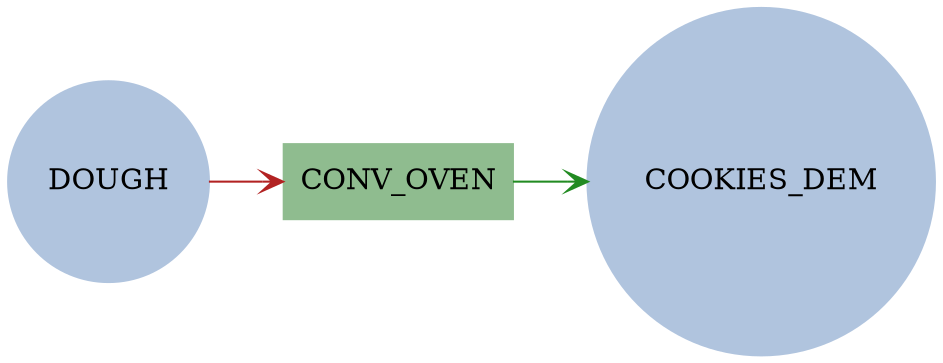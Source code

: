 strict digraph model {
	rankdir = "LR" ;

	// Default node and edge attributes
	node [ style="filled" ] ;
	edge [ arrowhead="vee", labelfontcolor="lightgreen" ] ;

	// Define individual nodes
	subgraph techs {
		node [ color="darkseagreen", shape="box", fontcolor="black" ] ;

		"CONV_OVEN";
		
	}

	subgraph energy_carriers {
		node [ color="lightsteelblue", shape="circle", fillcolor="lightsteelblue" ] ;

		"DOUGH";
		"COOKIES_DEM";
		
	}

	// Define edges and any specific edge attributes
	subgraph inputs {
		edge [ color="firebrick" ] ;

		"DOUGH"	->	"CONV_OVEN";
		
	}

	subgraph outputs {
		edge [ color="forestgreen" ] ;

		"CONV_OVEN"	->	"COOKIES_DEM";
		
	}
	
	{rank = same; }
}
